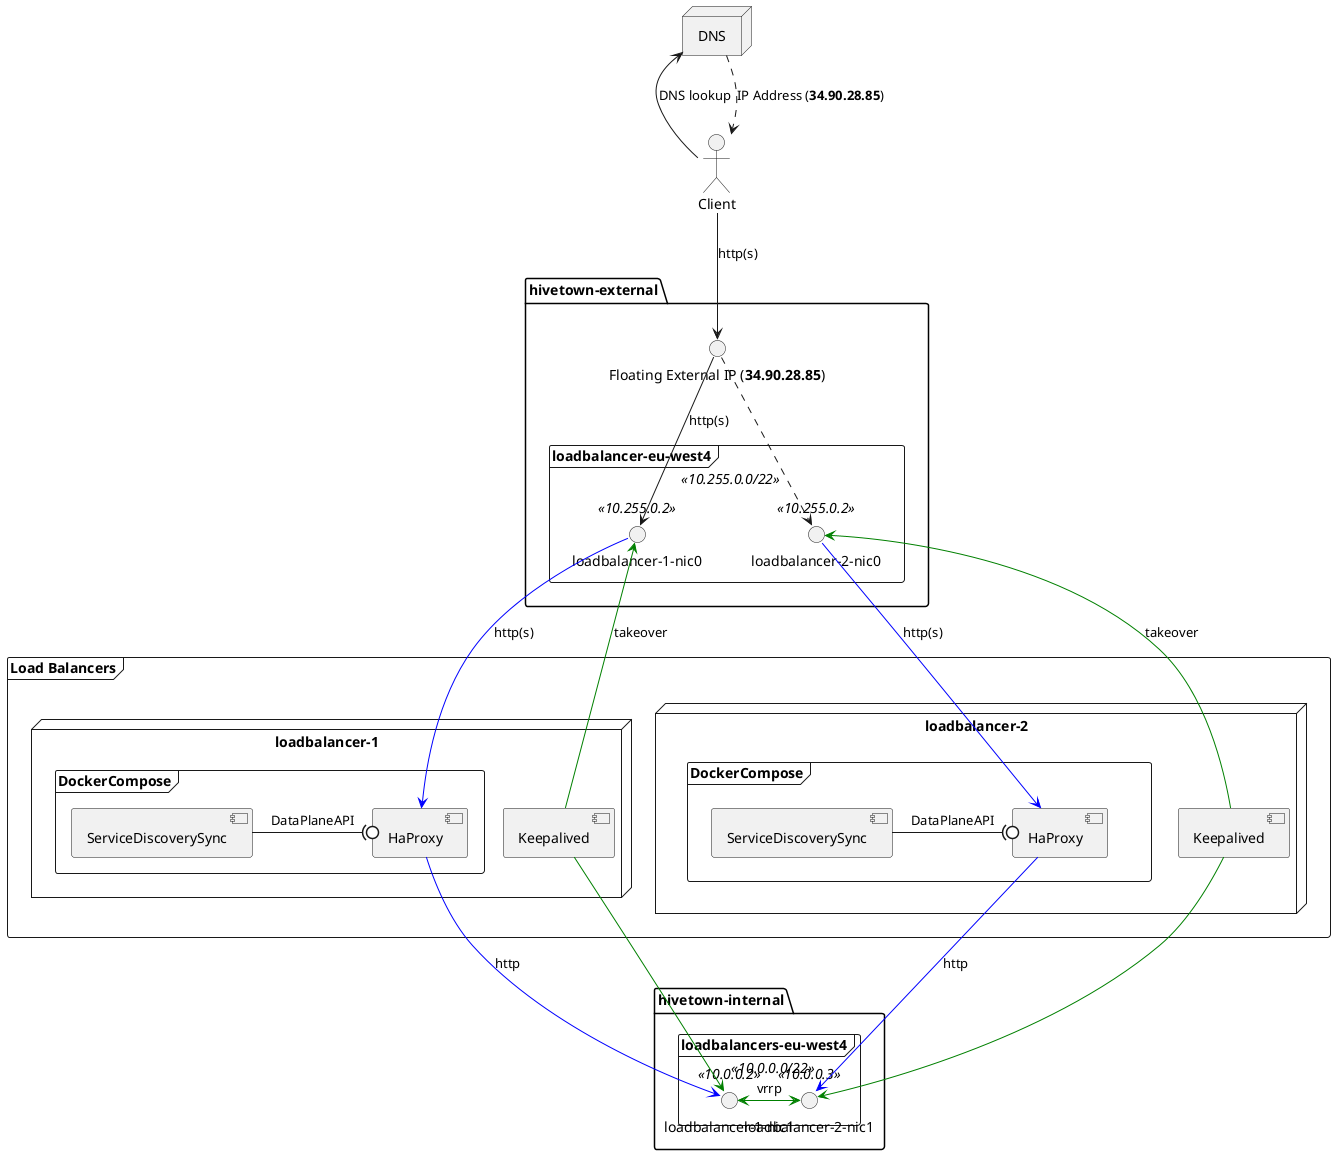 @startuml "System Architecture"

actor Client
node DNS

DNS <- Client: DNS lookup
DNS ..> Client: IP Address (<b>34.90.28.85</b>)

folder "hivetown-external" {
    interface "Floating External IP (<b>34.90.28.85</b>)" as LBFloatingIP
    Client --> LBFloatingIP : http(s)

    frame "loadbalancer-eu-west4" <<10.255.0.0/22>> {
        interface "loadbalancer-1-nic0" <<10.255.0.2>> as LB1NIC0
        interface "loadbalancer-2-nic0" <<10.255.0.2>> as LB2NIC0
    }

    ' Floating IP to interface
    LBFloatingIP --> LB1NIC0 : http(s)
    LBFloatingIP ..> LB2NIC0
}

frame "Load Balancers" as LB {
    ' Load balancer 1 (original active)
    node "loadbalancer-1" as LB1 {
        frame DockerCompose as LB1DockerCompose {
            component HaProxy as LB1HaProxy
            component ServiceDiscoverySync as LB1ServiceDiscoverySync
            LB1ServiceDiscoverySync -(0 LB1HaProxy : DataPlaneAPI
        }

        component Keepalived as LB1Keepalived
    }
    

    ' Load balancer 2 (original standby/backup)
    node "loadbalancer-2" as LB2 {
        frame DockerCompose as LB2DockerCompose {
            component HaProxy as LB2HaProxy
            component ServiceDiscoverySync as LB2ServiceDiscoverySync
            LB2ServiceDiscoverySync -(0 LB2HaProxy : DataPlaneAPI
        }

        component Keepalived as LB2Keepalived

        ' Keepalived on the left
        LB2Keepalived -[hidden] LB2DockerCompose
    }
}

folder "hivetown-internal" {
    frame "loadbalancers-eu-west4" <<10.0.0.0/22>> {
        interface "loadbalancer-1-nic1" <<10.0.0.2>> as LB1NIC1
        interface "loadbalancer-2-nic1" <<10.0.0.3>> as LB2NIC1

        ' HaProxy to external interface
        LB1NIC0 -[#blue]-> LB1HaProxy : http(s)
        LB2NIC0 -[#blue]-> LB2HaProxy : http(s)

        ' Keepalived VRRP
        LB1Keepalived -[#green]-> LB1NIC1
        LB2Keepalived -[#green]-> LB2NIC1
        LB1NIC1 <-[#green]> LB2NIC1 : vrrp

        ' Keepalived takeover
        LB1NIC0 <-[#green]- LB1Keepalived : takeover
        LB2NIC0 <-[#green]- LB2Keepalived : takeover

        ' HaProxy to internal interface
        LB1HaProxy -[#blue]-> LB1NIC1 : http
        LB2HaProxy -[#blue]-> LB2NIC1 : http

    }
}
